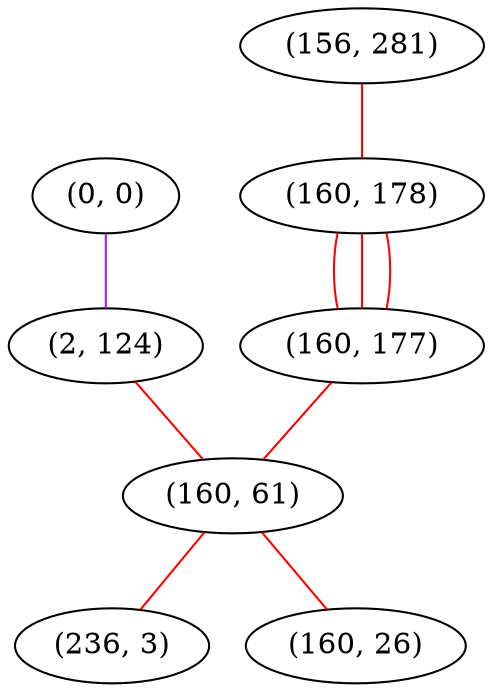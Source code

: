 graph "" {
"(0, 0)";
"(2, 124)";
"(156, 281)";
"(160, 178)";
"(160, 177)";
"(160, 61)";
"(236, 3)";
"(160, 26)";
"(0, 0)" -- "(2, 124)"  [color=purple, key=0, weight=4];
"(2, 124)" -- "(160, 61)"  [color=red, key=0, weight=1];
"(156, 281)" -- "(160, 178)"  [color=red, key=0, weight=1];
"(160, 178)" -- "(160, 177)"  [color=red, key=0, weight=1];
"(160, 178)" -- "(160, 177)"  [color=red, key=1, weight=1];
"(160, 178)" -- "(160, 177)"  [color=red, key=2, weight=1];
"(160, 177)" -- "(160, 61)"  [color=red, key=0, weight=1];
"(160, 61)" -- "(236, 3)"  [color=red, key=0, weight=1];
"(160, 61)" -- "(160, 26)"  [color=red, key=0, weight=1];
}
